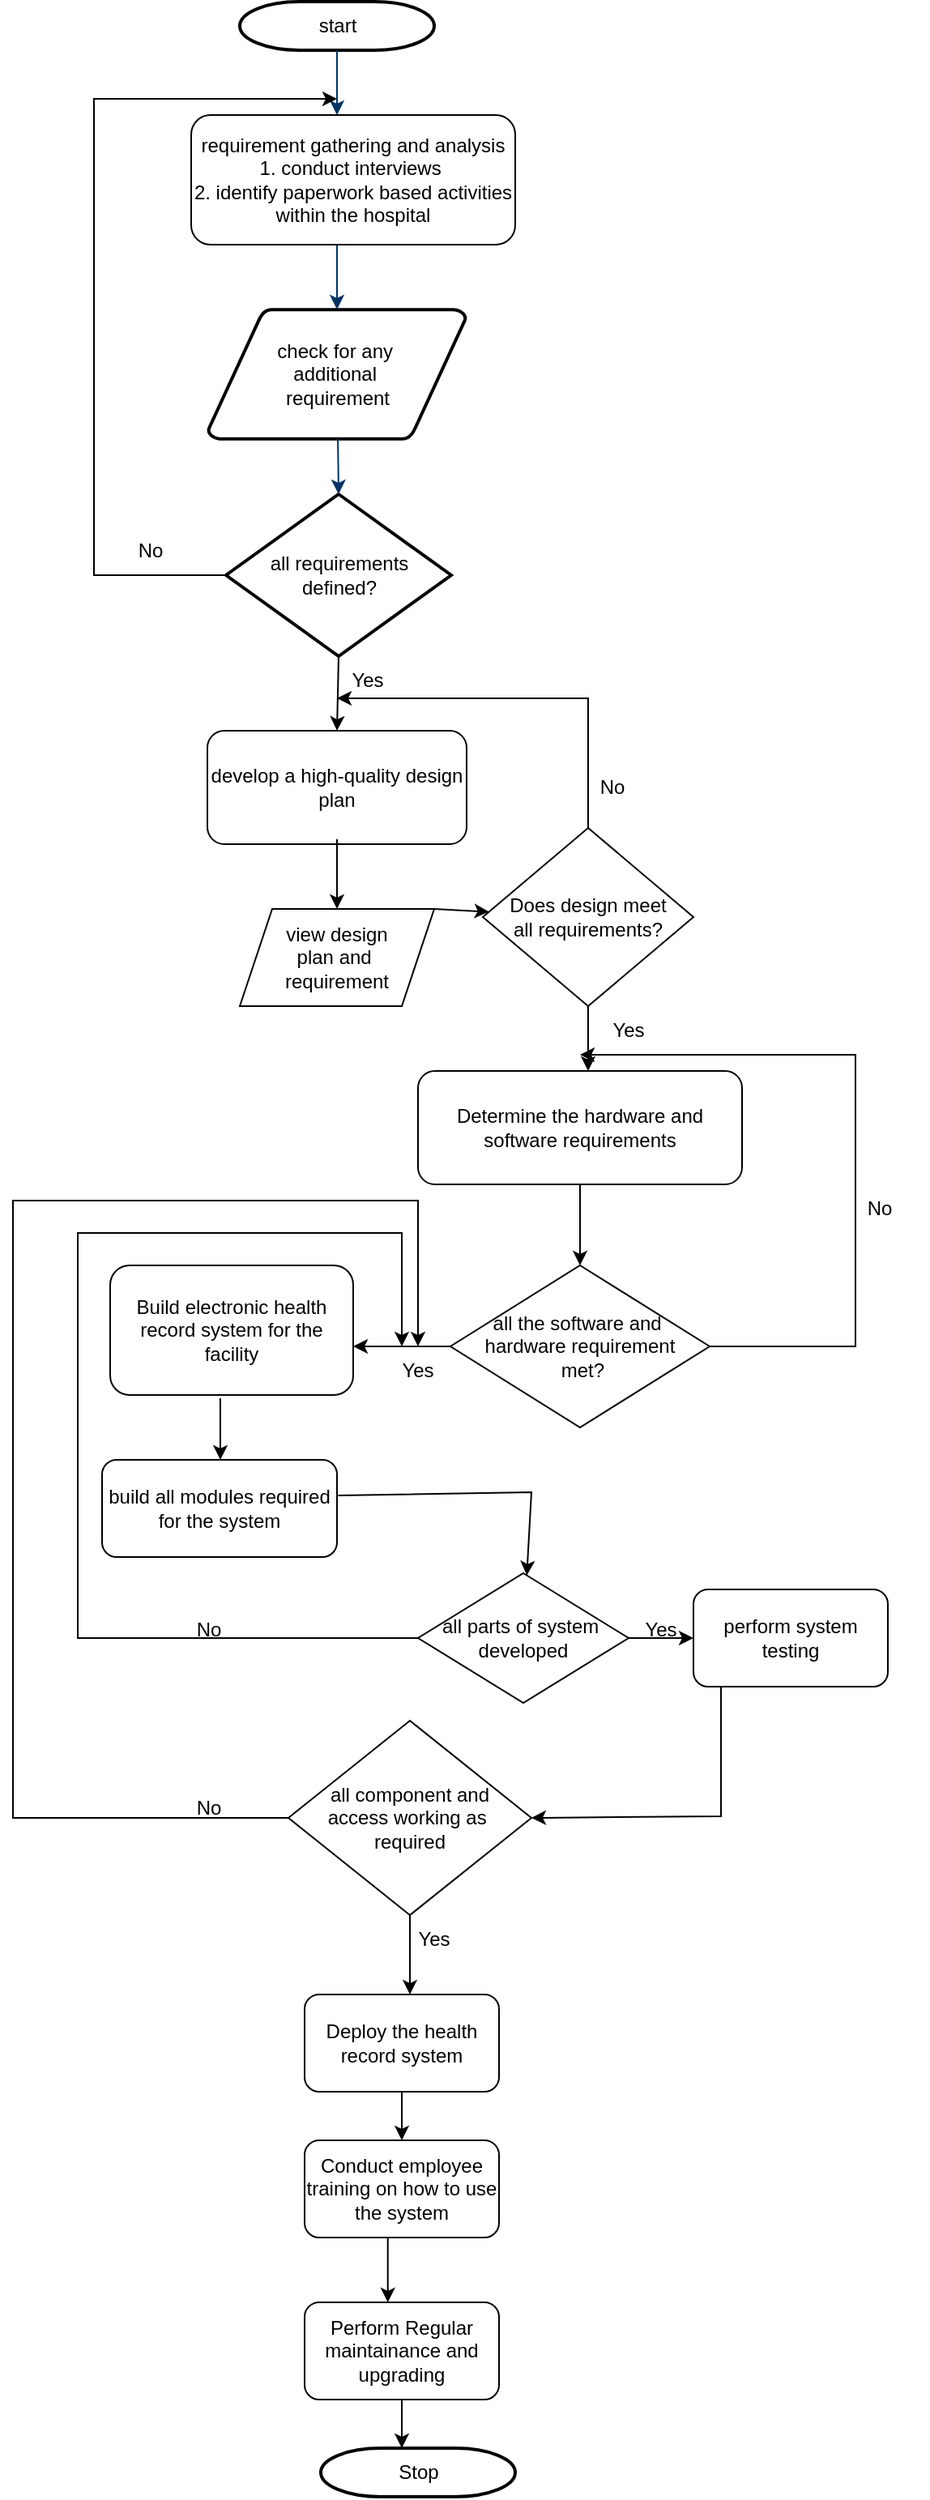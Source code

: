 <mxfile version="21.0.6" type="github">
  <diagram id="6a731a19-8d31-9384-78a2-239565b7b9f0" name="Page-1">
    <mxGraphModel dx="794" dy="462" grid="1" gridSize="10" guides="1" tooltips="1" connect="1" arrows="1" fold="1" page="1" pageScale="1" pageWidth="1169" pageHeight="827" background="none" math="0" shadow="0">
      <root>
        <mxCell id="0" />
        <mxCell id="1" parent="0" />
        <mxCell id="2" value="start" style="shape=mxgraph.flowchart.terminator;strokeWidth=2;gradientColor=none;gradientDirection=north;fontStyle=0;html=1;" parent="1" vertex="1">
          <mxGeometry x="260" y="60" width="120" height="30" as="geometry" />
        </mxCell>
        <mxCell id="5" value="check for any&amp;nbsp;&lt;br&gt;additional&amp;nbsp;&lt;br&gt;requirement" style="shape=mxgraph.flowchart.data;strokeWidth=2;gradientColor=none;gradientDirection=north;fontStyle=0;html=1;" parent="1" vertex="1">
          <mxGeometry x="240.5" y="250" width="159" height="80" as="geometry" />
        </mxCell>
        <mxCell id="6" value="all requirements&lt;br&gt;defined?" style="shape=mxgraph.flowchart.decision;strokeWidth=2;gradientColor=none;gradientDirection=north;fontStyle=0;html=1;" parent="1" vertex="1">
          <mxGeometry x="251.5" y="364" width="139" height="100" as="geometry" />
        </mxCell>
        <mxCell id="7" style="fontStyle=1;strokeColor=#003366;strokeWidth=1;html=1;" parent="1" source="2" edge="1">
          <mxGeometry relative="1" as="geometry">
            <mxPoint x="320" y="130" as="targetPoint" />
          </mxGeometry>
        </mxCell>
        <mxCell id="8" style="fontStyle=1;strokeColor=#003366;strokeWidth=1;html=1;" parent="1" target="5" edge="1">
          <mxGeometry relative="1" as="geometry">
            <mxPoint x="320" y="210" as="sourcePoint" />
          </mxGeometry>
        </mxCell>
        <mxCell id="9" style="entryX=0.5;entryY=0;entryPerimeter=0;fontStyle=1;strokeColor=#003366;strokeWidth=1;html=1;" parent="1" source="5" target="6" edge="1">
          <mxGeometry relative="1" as="geometry" />
        </mxCell>
        <mxCell id="n7o8BsItlUeNYU8J1b4U-55" value="requirement gathering and analysis&lt;br&gt;1. conduct interviews&amp;nbsp;&lt;br&gt;2. identify paperwork based activities&lt;br&gt;within the hospital" style="rounded=1;whiteSpace=wrap;html=1;" vertex="1" parent="1">
          <mxGeometry x="230" y="130" width="200" height="80" as="geometry" />
        </mxCell>
        <mxCell id="n7o8BsItlUeNYU8J1b4U-56" value="" style="endArrow=classic;html=1;rounded=0;exitX=0;exitY=0.5;exitDx=0;exitDy=0;exitPerimeter=0;" edge="1" parent="1" source="6">
          <mxGeometry width="50" height="50" relative="1" as="geometry">
            <mxPoint x="250" y="410" as="sourcePoint" />
            <mxPoint x="320" y="120" as="targetPoint" />
            <Array as="points">
              <mxPoint x="170" y="414" />
              <mxPoint x="170" y="120" />
            </Array>
          </mxGeometry>
        </mxCell>
        <mxCell id="n7o8BsItlUeNYU8J1b4U-57" value="No" style="text;html=1;strokeColor=none;fillColor=none;align=center;verticalAlign=middle;whiteSpace=wrap;rounded=0;" vertex="1" parent="1">
          <mxGeometry x="175" y="384" width="60" height="30" as="geometry" />
        </mxCell>
        <mxCell id="n7o8BsItlUeNYU8J1b4U-58" value="" style="endArrow=classic;html=1;rounded=0;exitX=0.5;exitY=1;exitDx=0;exitDy=0;exitPerimeter=0;" edge="1" parent="1" source="6">
          <mxGeometry width="50" height="50" relative="1" as="geometry">
            <mxPoint x="290" y="490" as="sourcePoint" />
            <mxPoint x="320" y="510" as="targetPoint" />
          </mxGeometry>
        </mxCell>
        <mxCell id="n7o8BsItlUeNYU8J1b4U-59" value="Yes" style="text;html=1;strokeColor=none;fillColor=none;align=center;verticalAlign=middle;whiteSpace=wrap;rounded=0;" vertex="1" parent="1">
          <mxGeometry x="309" y="464" width="60" height="30" as="geometry" />
        </mxCell>
        <mxCell id="n7o8BsItlUeNYU8J1b4U-60" value="develop a high-quality design plan" style="rounded=1;whiteSpace=wrap;html=1;" vertex="1" parent="1">
          <mxGeometry x="240" y="510" width="160" height="70" as="geometry" />
        </mxCell>
        <mxCell id="n7o8BsItlUeNYU8J1b4U-62" value="" style="endArrow=classic;html=1;rounded=0;" edge="1" parent="1" target="n7o8BsItlUeNYU8J1b4U-63">
          <mxGeometry width="50" height="50" relative="1" as="geometry">
            <mxPoint x="320" y="577" as="sourcePoint" />
            <mxPoint x="320" y="637" as="targetPoint" />
          </mxGeometry>
        </mxCell>
        <mxCell id="n7o8BsItlUeNYU8J1b4U-63" value="view design&lt;br&gt;plan and&amp;nbsp;&lt;br&gt;requirement" style="shape=parallelogram;perimeter=parallelogramPerimeter;whiteSpace=wrap;html=1;fixedSize=1;" vertex="1" parent="1">
          <mxGeometry x="260" y="620" width="120" height="60" as="geometry" />
        </mxCell>
        <mxCell id="n7o8BsItlUeNYU8J1b4U-64" value="" style="endArrow=classic;html=1;rounded=0;exitX=1;exitY=0;exitDx=0;exitDy=0;" edge="1" parent="1" source="n7o8BsItlUeNYU8J1b4U-63" target="n7o8BsItlUeNYU8J1b4U-65">
          <mxGeometry width="50" height="50" relative="1" as="geometry">
            <mxPoint x="380" y="640" as="sourcePoint" />
            <mxPoint x="450" y="640" as="targetPoint" />
          </mxGeometry>
        </mxCell>
        <mxCell id="n7o8BsItlUeNYU8J1b4U-65" value="Does design meet&lt;br&gt;all requirements?" style="rhombus;whiteSpace=wrap;html=1;" vertex="1" parent="1">
          <mxGeometry x="410" y="570" width="130" height="110" as="geometry" />
        </mxCell>
        <mxCell id="n7o8BsItlUeNYU8J1b4U-66" value="" style="endArrow=classic;html=1;rounded=0;exitX=0.5;exitY=0;exitDx=0;exitDy=0;" edge="1" parent="1" source="n7o8BsItlUeNYU8J1b4U-65">
          <mxGeometry width="50" height="50" relative="1" as="geometry">
            <mxPoint x="460" y="550" as="sourcePoint" />
            <mxPoint x="320" y="490" as="targetPoint" />
            <Array as="points">
              <mxPoint x="475" y="490" />
            </Array>
          </mxGeometry>
        </mxCell>
        <mxCell id="n7o8BsItlUeNYU8J1b4U-67" value="No" style="text;html=1;strokeColor=none;fillColor=none;align=center;verticalAlign=middle;whiteSpace=wrap;rounded=0;" vertex="1" parent="1">
          <mxGeometry x="460" y="530" width="60" height="30" as="geometry" />
        </mxCell>
        <mxCell id="n7o8BsItlUeNYU8J1b4U-68" value="" style="endArrow=classic;html=1;rounded=0;exitX=0.5;exitY=1;exitDx=0;exitDy=0;" edge="1" parent="1" source="n7o8BsItlUeNYU8J1b4U-65">
          <mxGeometry width="50" height="50" relative="1" as="geometry">
            <mxPoint x="290" y="680" as="sourcePoint" />
            <mxPoint x="475" y="720" as="targetPoint" />
          </mxGeometry>
        </mxCell>
        <mxCell id="n7o8BsItlUeNYU8J1b4U-69" value="Yes" style="text;html=1;strokeColor=none;fillColor=none;align=center;verticalAlign=middle;whiteSpace=wrap;rounded=0;" vertex="1" parent="1">
          <mxGeometry x="470" y="680" width="60" height="30" as="geometry" />
        </mxCell>
        <mxCell id="n7o8BsItlUeNYU8J1b4U-70" value="Determine the hardware and software requirements" style="rounded=1;whiteSpace=wrap;html=1;" vertex="1" parent="1">
          <mxGeometry x="370" y="720" width="200" height="70" as="geometry" />
        </mxCell>
        <mxCell id="n7o8BsItlUeNYU8J1b4U-72" value="" style="endArrow=classic;html=1;rounded=0;exitX=0.5;exitY=1;exitDx=0;exitDy=0;" edge="1" parent="1" source="n7o8BsItlUeNYU8J1b4U-70">
          <mxGeometry width="50" height="50" relative="1" as="geometry">
            <mxPoint x="290" y="680" as="sourcePoint" />
            <mxPoint x="470" y="840" as="targetPoint" />
          </mxGeometry>
        </mxCell>
        <mxCell id="n7o8BsItlUeNYU8J1b4U-73" value="all the software and&amp;nbsp;&lt;br&gt;hardware requirement&lt;br&gt;&amp;nbsp;met?" style="rhombus;whiteSpace=wrap;html=1;" vertex="1" parent="1">
          <mxGeometry x="390" y="840" width="160" height="100" as="geometry" />
        </mxCell>
        <mxCell id="n7o8BsItlUeNYU8J1b4U-74" value="" style="endArrow=classic;html=1;rounded=0;exitX=1;exitY=0.5;exitDx=0;exitDy=0;entryX=0;entryY=1;entryDx=0;entryDy=0;" edge="1" parent="1" source="n7o8BsItlUeNYU8J1b4U-73" target="n7o8BsItlUeNYU8J1b4U-69">
          <mxGeometry width="50" height="50" relative="1" as="geometry">
            <mxPoint x="290" y="820" as="sourcePoint" />
            <mxPoint x="640" y="670" as="targetPoint" />
            <Array as="points">
              <mxPoint x="640" y="890" />
              <mxPoint x="640" y="710" />
            </Array>
          </mxGeometry>
        </mxCell>
        <mxCell id="n7o8BsItlUeNYU8J1b4U-75" value="No" style="text;html=1;strokeColor=none;fillColor=none;align=center;verticalAlign=middle;whiteSpace=wrap;rounded=0;" vertex="1" parent="1">
          <mxGeometry x="625" y="790" width="60" height="30" as="geometry" />
        </mxCell>
        <mxCell id="n7o8BsItlUeNYU8J1b4U-76" value="" style="endArrow=classic;html=1;rounded=0;exitX=0;exitY=0.5;exitDx=0;exitDy=0;" edge="1" parent="1" source="n7o8BsItlUeNYU8J1b4U-73">
          <mxGeometry width="50" height="50" relative="1" as="geometry">
            <mxPoint x="290" y="820" as="sourcePoint" />
            <mxPoint x="330" y="890" as="targetPoint" />
          </mxGeometry>
        </mxCell>
        <mxCell id="n7o8BsItlUeNYU8J1b4U-93" style="edgeStyle=orthogonalEdgeStyle;rounded=0;orthogonalLoop=1;jettySize=auto;html=1;exitX=0.75;exitY=1;exitDx=0;exitDy=0;" edge="1" parent="1" source="n7o8BsItlUeNYU8J1b4U-77">
          <mxGeometry relative="1" as="geometry">
            <mxPoint x="385" y="920" as="targetPoint" />
          </mxGeometry>
        </mxCell>
        <mxCell id="n7o8BsItlUeNYU8J1b4U-77" value="Yes" style="text;html=1;strokeColor=none;fillColor=none;align=center;verticalAlign=middle;whiteSpace=wrap;rounded=0;" vertex="1" parent="1">
          <mxGeometry x="340" y="890" width="60" height="30" as="geometry" />
        </mxCell>
        <mxCell id="n7o8BsItlUeNYU8J1b4U-78" value="Build electronic health record system for the facility" style="rounded=1;whiteSpace=wrap;html=1;" vertex="1" parent="1">
          <mxGeometry x="180" y="840" width="150" height="80" as="geometry" />
        </mxCell>
        <mxCell id="n7o8BsItlUeNYU8J1b4U-79" value="" style="endArrow=classic;html=1;rounded=0;exitX=0.453;exitY=1.025;exitDx=0;exitDy=0;exitPerimeter=0;" edge="1" parent="1" source="n7o8BsItlUeNYU8J1b4U-78">
          <mxGeometry width="50" height="50" relative="1" as="geometry">
            <mxPoint x="370" y="900" as="sourcePoint" />
            <mxPoint x="248" y="960" as="targetPoint" />
          </mxGeometry>
        </mxCell>
        <mxCell id="n7o8BsItlUeNYU8J1b4U-80" value="build all modules required for the system" style="rounded=1;whiteSpace=wrap;html=1;" vertex="1" parent="1">
          <mxGeometry x="175" y="960" width="145" height="60" as="geometry" />
        </mxCell>
        <mxCell id="n7o8BsItlUeNYU8J1b4U-81" value="" style="endArrow=classic;html=1;rounded=0;exitX=1.005;exitY=0.367;exitDx=0;exitDy=0;exitPerimeter=0;" edge="1" parent="1" source="n7o8BsItlUeNYU8J1b4U-80" target="n7o8BsItlUeNYU8J1b4U-82">
          <mxGeometry width="50" height="50" relative="1" as="geometry">
            <mxPoint x="370" y="890" as="sourcePoint" />
            <mxPoint x="440" y="1040" as="targetPoint" />
            <Array as="points">
              <mxPoint x="440" y="980" />
            </Array>
          </mxGeometry>
        </mxCell>
        <mxCell id="n7o8BsItlUeNYU8J1b4U-82" value="all parts of system&amp;nbsp;&lt;br&gt;developed" style="rhombus;whiteSpace=wrap;html=1;" vertex="1" parent="1">
          <mxGeometry x="370" y="1030" width="130" height="80" as="geometry" />
        </mxCell>
        <mxCell id="n7o8BsItlUeNYU8J1b4U-83" value="" style="endArrow=classic;html=1;rounded=0;exitX=0;exitY=0.5;exitDx=0;exitDy=0;" edge="1" parent="1" source="n7o8BsItlUeNYU8J1b4U-82">
          <mxGeometry width="50" height="50" relative="1" as="geometry">
            <mxPoint x="370" y="1090" as="sourcePoint" />
            <mxPoint x="360" y="890" as="targetPoint" />
            <Array as="points">
              <mxPoint x="160" y="1070" />
              <mxPoint x="160" y="820" />
              <mxPoint x="360" y="820" />
              <mxPoint x="360" y="850" />
            </Array>
          </mxGeometry>
        </mxCell>
        <mxCell id="n7o8BsItlUeNYU8J1b4U-84" value="No" style="text;html=1;strokeColor=none;fillColor=none;align=center;verticalAlign=middle;whiteSpace=wrap;rounded=0;" vertex="1" parent="1">
          <mxGeometry x="211" y="1050" width="60" height="30" as="geometry" />
        </mxCell>
        <mxCell id="n7o8BsItlUeNYU8J1b4U-85" value="" style="endArrow=classic;html=1;rounded=0;exitX=1;exitY=0.5;exitDx=0;exitDy=0;" edge="1" parent="1" source="n7o8BsItlUeNYU8J1b4U-82">
          <mxGeometry width="50" height="50" relative="1" as="geometry">
            <mxPoint x="370" y="1100" as="sourcePoint" />
            <mxPoint x="540" y="1070" as="targetPoint" />
          </mxGeometry>
        </mxCell>
        <mxCell id="n7o8BsItlUeNYU8J1b4U-86" value="perform system testing&lt;br&gt;" style="rounded=1;whiteSpace=wrap;html=1;" vertex="1" parent="1">
          <mxGeometry x="540" y="1040" width="120" height="60" as="geometry" />
        </mxCell>
        <mxCell id="n7o8BsItlUeNYU8J1b4U-87" value="Yes" style="text;html=1;strokeColor=none;fillColor=none;align=center;verticalAlign=middle;whiteSpace=wrap;rounded=0;" vertex="1" parent="1">
          <mxGeometry x="490" y="1050" width="60" height="30" as="geometry" />
        </mxCell>
        <mxCell id="n7o8BsItlUeNYU8J1b4U-88" value="all component and &lt;br&gt;access working as&amp;nbsp;&lt;br&gt;required&lt;br&gt;" style="rhombus;whiteSpace=wrap;html=1;" vertex="1" parent="1">
          <mxGeometry x="290" y="1121" width="150" height="120" as="geometry" />
        </mxCell>
        <mxCell id="n7o8BsItlUeNYU8J1b4U-89" value="" style="endArrow=classic;html=1;rounded=0;entryX=1;entryY=0.5;entryDx=0;entryDy=0;" edge="1" parent="1" target="n7o8BsItlUeNYU8J1b4U-88">
          <mxGeometry width="50" height="50" relative="1" as="geometry">
            <mxPoint x="557" y="1100" as="sourcePoint" />
            <mxPoint x="420" y="1170" as="targetPoint" />
            <Array as="points">
              <mxPoint x="557" y="1180" />
            </Array>
          </mxGeometry>
        </mxCell>
        <mxCell id="n7o8BsItlUeNYU8J1b4U-90" value="" style="endArrow=classic;html=1;rounded=0;exitX=0.5;exitY=1;exitDx=0;exitDy=0;" edge="1" parent="1" source="n7o8BsItlUeNYU8J1b4U-88">
          <mxGeometry width="50" height="50" relative="1" as="geometry">
            <mxPoint x="370" y="1220" as="sourcePoint" />
            <mxPoint x="365" y="1290" as="targetPoint" />
          </mxGeometry>
        </mxCell>
        <mxCell id="n7o8BsItlUeNYU8J1b4U-91" value="Yes" style="text;html=1;strokeColor=none;fillColor=none;align=center;verticalAlign=middle;whiteSpace=wrap;rounded=0;" vertex="1" parent="1">
          <mxGeometry x="350" y="1241" width="60" height="30" as="geometry" />
        </mxCell>
        <mxCell id="n7o8BsItlUeNYU8J1b4U-92" value="" style="endArrow=classic;html=1;rounded=0;exitX=0;exitY=0.5;exitDx=0;exitDy=0;entryX=0.5;entryY=0;entryDx=0;entryDy=0;" edge="1" parent="1" source="n7o8BsItlUeNYU8J1b4U-88" target="n7o8BsItlUeNYU8J1b4U-77">
          <mxGeometry width="50" height="50" relative="1" as="geometry">
            <mxPoint x="370" y="1100" as="sourcePoint" />
            <mxPoint x="400" y="800" as="targetPoint" />
            <Array as="points">
              <mxPoint x="120" y="1181" />
              <mxPoint x="120" y="800" />
              <mxPoint x="370" y="800" />
            </Array>
          </mxGeometry>
        </mxCell>
        <mxCell id="n7o8BsItlUeNYU8J1b4U-94" value="No" style="text;html=1;strokeColor=none;fillColor=none;align=center;verticalAlign=middle;whiteSpace=wrap;rounded=0;" vertex="1" parent="1">
          <mxGeometry x="211" y="1160" width="60" height="30" as="geometry" />
        </mxCell>
        <mxCell id="n7o8BsItlUeNYU8J1b4U-95" value="Deploy the health record system" style="rounded=1;whiteSpace=wrap;html=1;" vertex="1" parent="1">
          <mxGeometry x="300" y="1290" width="120" height="60" as="geometry" />
        </mxCell>
        <mxCell id="n7o8BsItlUeNYU8J1b4U-96" value="" style="endArrow=classic;html=1;rounded=0;exitX=0.5;exitY=1;exitDx=0;exitDy=0;entryX=0.5;entryY=0;entryDx=0;entryDy=0;" edge="1" parent="1" source="n7o8BsItlUeNYU8J1b4U-95" target="n7o8BsItlUeNYU8J1b4U-97">
          <mxGeometry width="50" height="50" relative="1" as="geometry">
            <mxPoint x="270" y="1460" as="sourcePoint" />
            <mxPoint x="360" y="1430" as="targetPoint" />
          </mxGeometry>
        </mxCell>
        <mxCell id="n7o8BsItlUeNYU8J1b4U-97" value="Conduct employee&lt;br&gt;training on how to use the system" style="rounded=1;whiteSpace=wrap;html=1;" vertex="1" parent="1">
          <mxGeometry x="300" y="1380" width="120" height="60" as="geometry" />
        </mxCell>
        <mxCell id="n7o8BsItlUeNYU8J1b4U-99" value="Perform Regular maintainance and upgrading" style="rounded=1;whiteSpace=wrap;html=1;" vertex="1" parent="1">
          <mxGeometry x="300" y="1480" width="120" height="60" as="geometry" />
        </mxCell>
        <mxCell id="n7o8BsItlUeNYU8J1b4U-100" value="" style="endArrow=classic;html=1;rounded=0;exitX=0.428;exitY=1;exitDx=0;exitDy=0;exitPerimeter=0;entryX=0.428;entryY=0;entryDx=0;entryDy=0;entryPerimeter=0;" edge="1" parent="1" source="n7o8BsItlUeNYU8J1b4U-97" target="n7o8BsItlUeNYU8J1b4U-99">
          <mxGeometry width="50" height="50" relative="1" as="geometry">
            <mxPoint x="270" y="1580" as="sourcePoint" />
            <mxPoint x="320" y="1530" as="targetPoint" />
          </mxGeometry>
        </mxCell>
        <mxCell id="n7o8BsItlUeNYU8J1b4U-101" value="" style="endArrow=classic;html=1;rounded=0;exitX=0.5;exitY=1;exitDx=0;exitDy=0;" edge="1" parent="1" source="n7o8BsItlUeNYU8J1b4U-99">
          <mxGeometry width="50" height="50" relative="1" as="geometry">
            <mxPoint x="270" y="1570" as="sourcePoint" />
            <mxPoint x="360" y="1570" as="targetPoint" />
          </mxGeometry>
        </mxCell>
        <mxCell id="n7o8BsItlUeNYU8J1b4U-102" value="Stop" style="shape=mxgraph.flowchart.terminator;strokeWidth=2;gradientColor=none;gradientDirection=north;fontStyle=0;html=1;" vertex="1" parent="1">
          <mxGeometry x="310" y="1570" width="120" height="30" as="geometry" />
        </mxCell>
      </root>
    </mxGraphModel>
  </diagram>
</mxfile>
